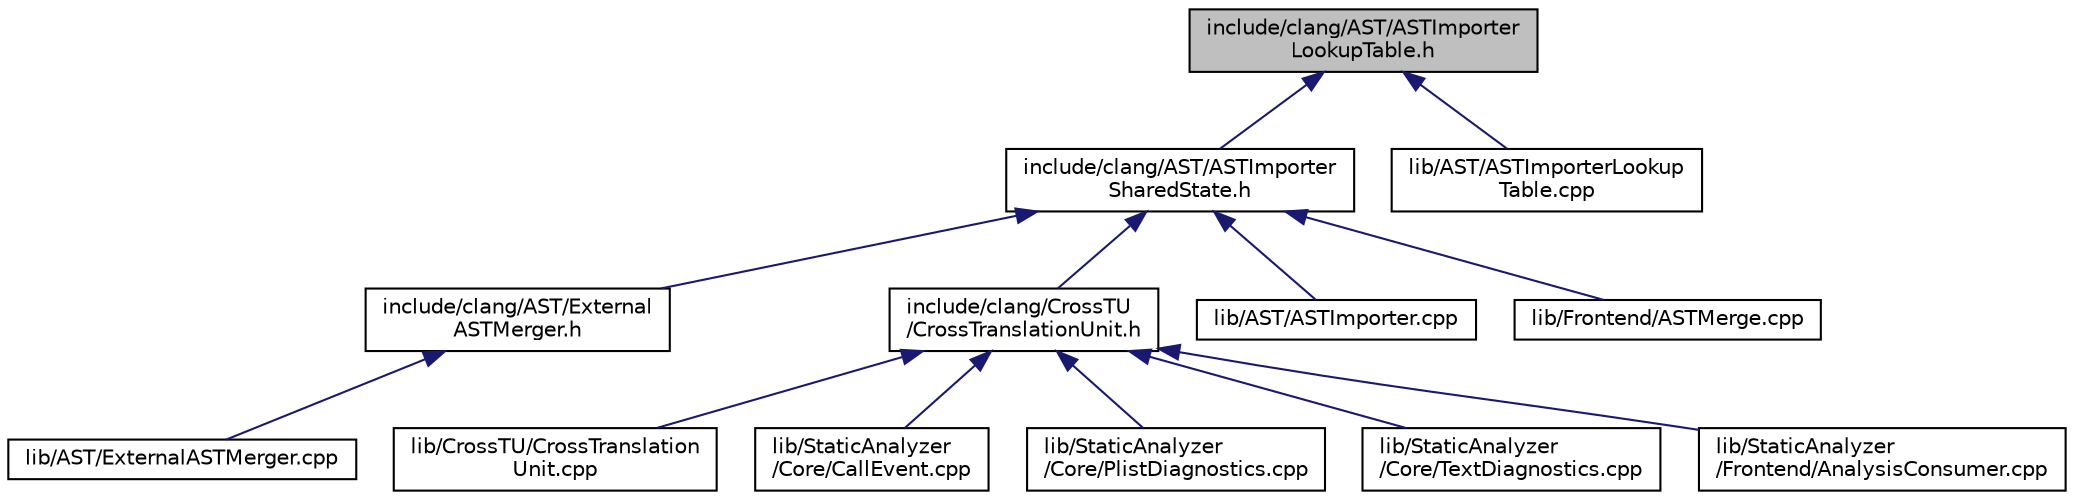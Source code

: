 digraph "include/clang/AST/ASTImporterLookupTable.h"
{
 // LATEX_PDF_SIZE
  bgcolor="transparent";
  edge [fontname="Helvetica",fontsize="10",labelfontname="Helvetica",labelfontsize="10"];
  node [fontname="Helvetica",fontsize="10",shape=record];
  Node1 [label="include/clang/AST/ASTImporter\lLookupTable.h",height=0.2,width=0.4,color="black", fillcolor="grey75", style="filled", fontcolor="black",tooltip=" "];
  Node1 -> Node2 [dir="back",color="midnightblue",fontsize="10",style="solid",fontname="Helvetica"];
  Node2 [label="include/clang/AST/ASTImporter\lSharedState.h",height=0.2,width=0.4,color="black",URL="$ASTImporterSharedState_8h.html",tooltip=" "];
  Node2 -> Node3 [dir="back",color="midnightblue",fontsize="10",style="solid",fontname="Helvetica"];
  Node3 [label="include/clang/AST/External\lASTMerger.h",height=0.2,width=0.4,color="black",URL="$ExternalASTMerger_8h.html",tooltip=" "];
  Node3 -> Node4 [dir="back",color="midnightblue",fontsize="10",style="solid",fontname="Helvetica"];
  Node4 [label="lib/AST/ExternalASTMerger.cpp",height=0.2,width=0.4,color="black",URL="$ExternalASTMerger_8cpp.html",tooltip=" "];
  Node2 -> Node5 [dir="back",color="midnightblue",fontsize="10",style="solid",fontname="Helvetica"];
  Node5 [label="include/clang/CrossTU\l/CrossTranslationUnit.h",height=0.2,width=0.4,color="black",URL="$CrossTranslationUnit_8h.html",tooltip=" "];
  Node5 -> Node6 [dir="back",color="midnightblue",fontsize="10",style="solid",fontname="Helvetica"];
  Node6 [label="lib/CrossTU/CrossTranslation\lUnit.cpp",height=0.2,width=0.4,color="black",URL="$CrossTranslationUnit_8cpp.html",tooltip=" "];
  Node5 -> Node7 [dir="back",color="midnightblue",fontsize="10",style="solid",fontname="Helvetica"];
  Node7 [label="lib/StaticAnalyzer\l/Core/CallEvent.cpp",height=0.2,width=0.4,color="black",URL="$CallEvent_8cpp.html",tooltip=" "];
  Node5 -> Node8 [dir="back",color="midnightblue",fontsize="10",style="solid",fontname="Helvetica"];
  Node8 [label="lib/StaticAnalyzer\l/Core/PlistDiagnostics.cpp",height=0.2,width=0.4,color="black",URL="$PlistDiagnostics_8cpp.html",tooltip=" "];
  Node5 -> Node9 [dir="back",color="midnightblue",fontsize="10",style="solid",fontname="Helvetica"];
  Node9 [label="lib/StaticAnalyzer\l/Core/TextDiagnostics.cpp",height=0.2,width=0.4,color="black",URL="$TextDiagnostics_8cpp.html",tooltip=" "];
  Node5 -> Node10 [dir="back",color="midnightblue",fontsize="10",style="solid",fontname="Helvetica"];
  Node10 [label="lib/StaticAnalyzer\l/Frontend/AnalysisConsumer.cpp",height=0.2,width=0.4,color="black",URL="$AnalysisConsumer_8cpp.html",tooltip=" "];
  Node2 -> Node11 [dir="back",color="midnightblue",fontsize="10",style="solid",fontname="Helvetica"];
  Node11 [label="lib/AST/ASTImporter.cpp",height=0.2,width=0.4,color="black",URL="$ASTImporter_8cpp.html",tooltip=" "];
  Node2 -> Node12 [dir="back",color="midnightblue",fontsize="10",style="solid",fontname="Helvetica"];
  Node12 [label="lib/Frontend/ASTMerge.cpp",height=0.2,width=0.4,color="black",URL="$ASTMerge_8cpp.html",tooltip=" "];
  Node1 -> Node13 [dir="back",color="midnightblue",fontsize="10",style="solid",fontname="Helvetica"];
  Node13 [label="lib/AST/ASTImporterLookup\lTable.cpp",height=0.2,width=0.4,color="black",URL="$ASTImporterLookupTable_8cpp.html",tooltip=" "];
}
